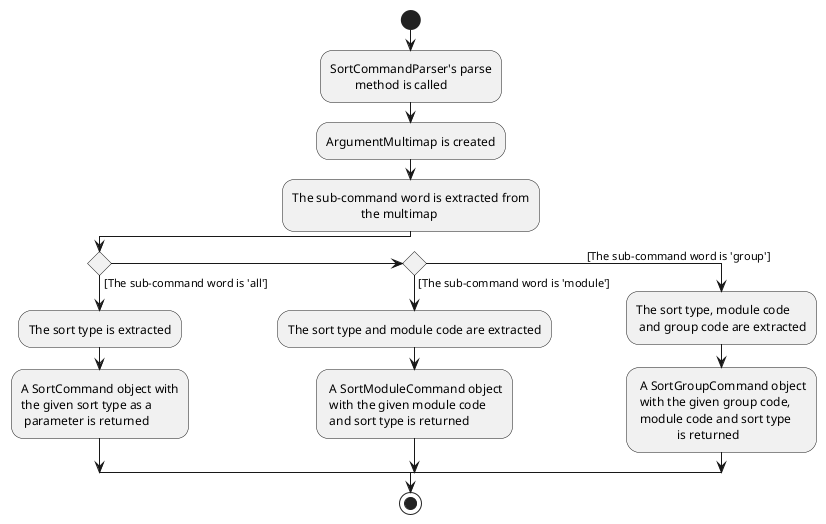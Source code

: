 @startuml
start
:SortCommandParser's parse
        method is called;

:ArgumentMultimap is created;

:The sub-command word is extracted from
                      the multimap;

if() then ([The sub-command word is 'all'])
    :The sort type is extracted;
    :A SortCommand object with
    the given sort type as a
     parameter is returned;

else if() then ([The sub-command word is 'module'])
    :The sort type and module code are extracted;
    : A SortModuleCommand object
     with the given module code
     and sort type is returned;

else (\t\t\t\t\t\t\t[The sub-command word is 'group'])
    :The sort type, module code
     and group code are extracted;
    : A SortGroupCommand object
     with the given group code,
     module code and sort type
                 is returned;


endif

stop
@enduml
